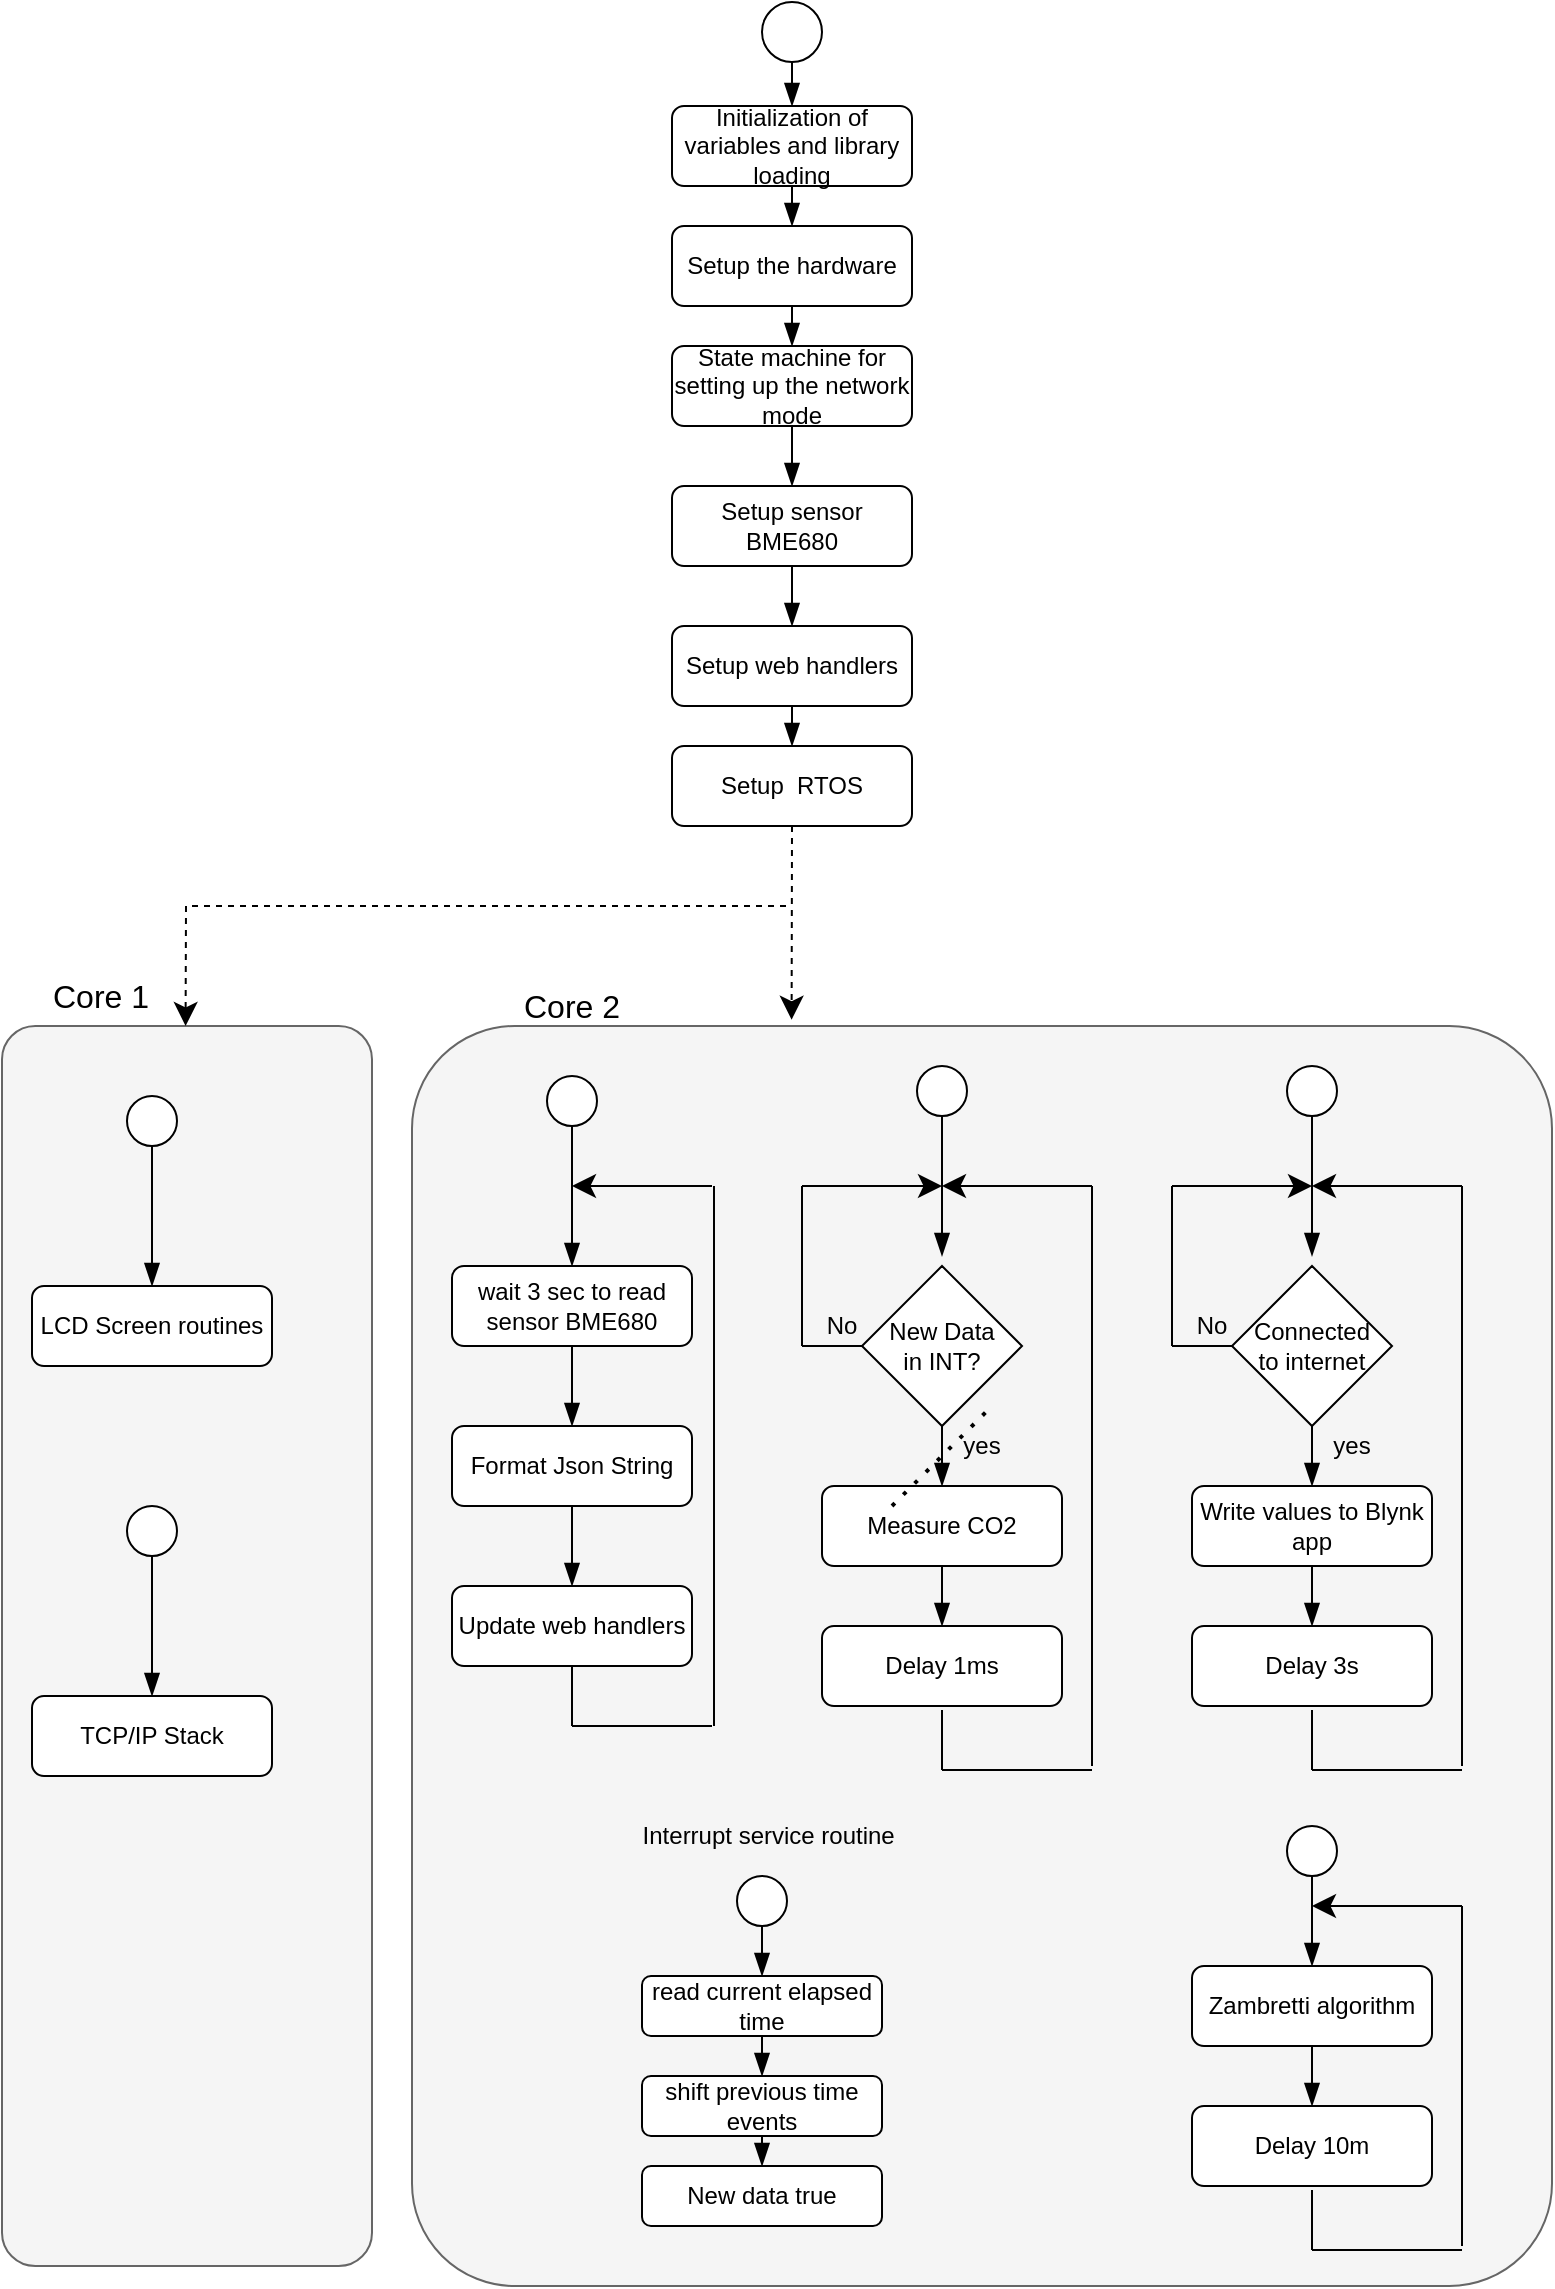 <mxfile version="15.3.5" type="github">
  <diagram id="C5RBs43oDa-KdzZeNtuy" name="Page-1">
    <mxGraphModel dx="1123" dy="806" grid="1" gridSize="10" guides="1" tooltips="1" connect="1" arrows="1" fold="1" page="1" pageScale="1" pageWidth="827" pageHeight="1169" math="0" shadow="0">
      <root>
        <mxCell id="WIyWlLk6GJQsqaUBKTNV-0" />
        <mxCell id="WIyWlLk6GJQsqaUBKTNV-1" parent="WIyWlLk6GJQsqaUBKTNV-0" />
        <mxCell id="EQXcfQxHYkZsWL_X4ANx-101" value="" style="rounded=1;whiteSpace=wrap;html=1;hachureGap=4;pointerEvents=0;fillColor=#f5f5f5;strokeColor=#666666;fontColor=#333333;arcSize=9;" vertex="1" parent="WIyWlLk6GJQsqaUBKTNV-1">
          <mxGeometry x="25" y="520" width="185" height="620" as="geometry" />
        </mxCell>
        <mxCell id="EQXcfQxHYkZsWL_X4ANx-100" value="" style="rounded=1;whiteSpace=wrap;html=1;hachureGap=4;pointerEvents=0;fillColor=#f5f5f5;strokeColor=#666666;fontColor=#333333;arcSize=9;" vertex="1" parent="WIyWlLk6GJQsqaUBKTNV-1">
          <mxGeometry x="230" y="520" width="570" height="630" as="geometry" />
        </mxCell>
        <mxCell id="EQXcfQxHYkZsWL_X4ANx-2" style="edgeStyle=none;curved=1;rounded=0;orthogonalLoop=1;jettySize=auto;html=1;entryX=0.5;entryY=0;entryDx=0;entryDy=0;endArrow=blockThin;startSize=14;endSize=9;sourcePerimeterSpacing=-1;targetPerimeterSpacing=0;endFill=1;" edge="1" parent="WIyWlLk6GJQsqaUBKTNV-1" source="EQXcfQxHYkZsWL_X4ANx-0" target="EQXcfQxHYkZsWL_X4ANx-1">
          <mxGeometry relative="1" as="geometry" />
        </mxCell>
        <mxCell id="EQXcfQxHYkZsWL_X4ANx-0" value="" style="ellipse;whiteSpace=wrap;html=1;aspect=fixed;hachureGap=4;pointerEvents=0;" vertex="1" parent="WIyWlLk6GJQsqaUBKTNV-1">
          <mxGeometry x="405" y="8" width="30" height="30" as="geometry" />
        </mxCell>
        <mxCell id="EQXcfQxHYkZsWL_X4ANx-9" style="edgeStyle=none;curved=1;rounded=0;orthogonalLoop=1;jettySize=auto;html=1;entryX=0.5;entryY=0;entryDx=0;entryDy=0;endArrow=blockThin;endFill=1;startSize=14;endSize=9;sourcePerimeterSpacing=-1;targetPerimeterSpacing=0;" edge="1" parent="WIyWlLk6GJQsqaUBKTNV-1" source="EQXcfQxHYkZsWL_X4ANx-1" target="EQXcfQxHYkZsWL_X4ANx-3">
          <mxGeometry relative="1" as="geometry" />
        </mxCell>
        <mxCell id="EQXcfQxHYkZsWL_X4ANx-1" value="Initialization of variables and library loading" style="rounded=1;whiteSpace=wrap;html=1;hachureGap=4;pointerEvents=0;" vertex="1" parent="WIyWlLk6GJQsqaUBKTNV-1">
          <mxGeometry x="360" y="60" width="120" height="40" as="geometry" />
        </mxCell>
        <mxCell id="EQXcfQxHYkZsWL_X4ANx-10" style="edgeStyle=none;curved=1;rounded=0;orthogonalLoop=1;jettySize=auto;html=1;entryX=0.5;entryY=0;entryDx=0;entryDy=0;endArrow=blockThin;endFill=1;startSize=14;endSize=9;sourcePerimeterSpacing=-1;targetPerimeterSpacing=0;" edge="1" parent="WIyWlLk6GJQsqaUBKTNV-1" source="EQXcfQxHYkZsWL_X4ANx-3" target="EQXcfQxHYkZsWL_X4ANx-4">
          <mxGeometry relative="1" as="geometry" />
        </mxCell>
        <mxCell id="EQXcfQxHYkZsWL_X4ANx-3" value="Setup the hardware" style="rounded=1;whiteSpace=wrap;html=1;hachureGap=4;pointerEvents=0;" vertex="1" parent="WIyWlLk6GJQsqaUBKTNV-1">
          <mxGeometry x="360" y="120" width="120" height="40" as="geometry" />
        </mxCell>
        <mxCell id="EQXcfQxHYkZsWL_X4ANx-11" style="edgeStyle=none;curved=1;rounded=0;orthogonalLoop=1;jettySize=auto;html=1;endArrow=blockThin;endFill=1;startSize=14;endSize=9;sourcePerimeterSpacing=-1;targetPerimeterSpacing=0;" edge="1" parent="WIyWlLk6GJQsqaUBKTNV-1" source="EQXcfQxHYkZsWL_X4ANx-4" target="EQXcfQxHYkZsWL_X4ANx-5">
          <mxGeometry relative="1" as="geometry" />
        </mxCell>
        <mxCell id="EQXcfQxHYkZsWL_X4ANx-4" value="State machine for setting up the network mode" style="rounded=1;whiteSpace=wrap;html=1;hachureGap=4;pointerEvents=0;" vertex="1" parent="WIyWlLk6GJQsqaUBKTNV-1">
          <mxGeometry x="360" y="180" width="120" height="40" as="geometry" />
        </mxCell>
        <mxCell id="EQXcfQxHYkZsWL_X4ANx-12" style="edgeStyle=none;curved=1;rounded=0;orthogonalLoop=1;jettySize=auto;html=1;entryX=0.5;entryY=0;entryDx=0;entryDy=0;endArrow=blockThin;endFill=1;startSize=14;endSize=9;sourcePerimeterSpacing=-1;targetPerimeterSpacing=0;" edge="1" parent="WIyWlLk6GJQsqaUBKTNV-1" source="EQXcfQxHYkZsWL_X4ANx-5" target="EQXcfQxHYkZsWL_X4ANx-6">
          <mxGeometry relative="1" as="geometry" />
        </mxCell>
        <mxCell id="EQXcfQxHYkZsWL_X4ANx-5" value="Setup sensor BME680" style="rounded=1;whiteSpace=wrap;html=1;hachureGap=4;pointerEvents=0;" vertex="1" parent="WIyWlLk6GJQsqaUBKTNV-1">
          <mxGeometry x="360" y="250" width="120" height="40" as="geometry" />
        </mxCell>
        <mxCell id="EQXcfQxHYkZsWL_X4ANx-13" style="edgeStyle=none;curved=1;rounded=0;orthogonalLoop=1;jettySize=auto;html=1;endArrow=blockThin;endFill=1;startSize=14;endSize=9;sourcePerimeterSpacing=-1;targetPerimeterSpacing=0;" edge="1" parent="WIyWlLk6GJQsqaUBKTNV-1" source="EQXcfQxHYkZsWL_X4ANx-6" target="EQXcfQxHYkZsWL_X4ANx-7">
          <mxGeometry relative="1" as="geometry" />
        </mxCell>
        <mxCell id="EQXcfQxHYkZsWL_X4ANx-6" value="Setup web handlers" style="rounded=1;whiteSpace=wrap;html=1;hachureGap=4;pointerEvents=0;" vertex="1" parent="WIyWlLk6GJQsqaUBKTNV-1">
          <mxGeometry x="360" y="320" width="120" height="40" as="geometry" />
        </mxCell>
        <mxCell id="EQXcfQxHYkZsWL_X4ANx-7" value="Setup &amp;nbsp;RTOS" style="rounded=1;whiteSpace=wrap;html=1;hachureGap=4;pointerEvents=0;" vertex="1" parent="WIyWlLk6GJQsqaUBKTNV-1">
          <mxGeometry x="360" y="380" width="120" height="40" as="geometry" />
        </mxCell>
        <mxCell id="EQXcfQxHYkZsWL_X4ANx-16" style="edgeStyle=none;curved=1;rounded=0;orthogonalLoop=1;jettySize=auto;html=1;entryX=0.5;entryY=0;entryDx=0;entryDy=0;endArrow=blockThin;endFill=1;startSize=14;endSize=9;sourcePerimeterSpacing=-1;targetPerimeterSpacing=0;" edge="1" parent="WIyWlLk6GJQsqaUBKTNV-1" source="EQXcfQxHYkZsWL_X4ANx-14" target="EQXcfQxHYkZsWL_X4ANx-15">
          <mxGeometry relative="1" as="geometry" />
        </mxCell>
        <mxCell id="EQXcfQxHYkZsWL_X4ANx-14" value="" style="ellipse;whiteSpace=wrap;html=1;aspect=fixed;hachureGap=4;pointerEvents=0;" vertex="1" parent="WIyWlLk6GJQsqaUBKTNV-1">
          <mxGeometry x="87.5" y="555" width="25" height="25" as="geometry" />
        </mxCell>
        <mxCell id="EQXcfQxHYkZsWL_X4ANx-15" value="LCD Screen routines" style="rounded=1;whiteSpace=wrap;html=1;hachureGap=4;pointerEvents=0;" vertex="1" parent="WIyWlLk6GJQsqaUBKTNV-1">
          <mxGeometry x="40" y="650" width="120" height="40" as="geometry" />
        </mxCell>
        <mxCell id="EQXcfQxHYkZsWL_X4ANx-22" style="edgeStyle=none;curved=1;rounded=0;orthogonalLoop=1;jettySize=auto;html=1;entryX=0.5;entryY=0;entryDx=0;entryDy=0;endArrow=blockThin;endFill=1;startSize=14;endSize=9;sourcePerimeterSpacing=-1;targetPerimeterSpacing=0;" edge="1" parent="WIyWlLk6GJQsqaUBKTNV-1" source="EQXcfQxHYkZsWL_X4ANx-23" target="EQXcfQxHYkZsWL_X4ANx-24">
          <mxGeometry relative="1" as="geometry" />
        </mxCell>
        <mxCell id="EQXcfQxHYkZsWL_X4ANx-23" value="" style="ellipse;whiteSpace=wrap;html=1;aspect=fixed;hachureGap=4;pointerEvents=0;" vertex="1" parent="WIyWlLk6GJQsqaUBKTNV-1">
          <mxGeometry x="297.5" y="545" width="25" height="25" as="geometry" />
        </mxCell>
        <mxCell id="EQXcfQxHYkZsWL_X4ANx-27" style="edgeStyle=none;curved=1;rounded=0;orthogonalLoop=1;jettySize=auto;html=1;entryX=0.5;entryY=0;entryDx=0;entryDy=0;endArrow=blockThin;endFill=1;startSize=14;endSize=9;sourcePerimeterSpacing=-1;targetPerimeterSpacing=0;" edge="1" parent="WIyWlLk6GJQsqaUBKTNV-1" source="EQXcfQxHYkZsWL_X4ANx-24" target="EQXcfQxHYkZsWL_X4ANx-26">
          <mxGeometry relative="1" as="geometry" />
        </mxCell>
        <mxCell id="EQXcfQxHYkZsWL_X4ANx-24" value="wait 3 sec to read sensor BME680" style="rounded=1;whiteSpace=wrap;html=1;hachureGap=4;pointerEvents=0;" vertex="1" parent="WIyWlLk6GJQsqaUBKTNV-1">
          <mxGeometry x="250" y="640" width="120" height="40" as="geometry" />
        </mxCell>
        <mxCell id="EQXcfQxHYkZsWL_X4ANx-29" style="edgeStyle=none;curved=1;rounded=0;orthogonalLoop=1;jettySize=auto;html=1;entryX=0.5;entryY=0;entryDx=0;entryDy=0;endArrow=blockThin;endFill=1;startSize=14;endSize=9;sourcePerimeterSpacing=-1;targetPerimeterSpacing=0;" edge="1" parent="WIyWlLk6GJQsqaUBKTNV-1" source="EQXcfQxHYkZsWL_X4ANx-26" target="EQXcfQxHYkZsWL_X4ANx-28">
          <mxGeometry relative="1" as="geometry" />
        </mxCell>
        <mxCell id="EQXcfQxHYkZsWL_X4ANx-26" value="Format Json String" style="rounded=1;whiteSpace=wrap;html=1;hachureGap=4;pointerEvents=0;" vertex="1" parent="WIyWlLk6GJQsqaUBKTNV-1">
          <mxGeometry x="250" y="720" width="120" height="40" as="geometry" />
        </mxCell>
        <mxCell id="EQXcfQxHYkZsWL_X4ANx-28" value="Update web handlers" style="rounded=1;whiteSpace=wrap;html=1;hachureGap=4;pointerEvents=0;" vertex="1" parent="WIyWlLk6GJQsqaUBKTNV-1">
          <mxGeometry x="250" y="800" width="120" height="40" as="geometry" />
        </mxCell>
        <mxCell id="EQXcfQxHYkZsWL_X4ANx-32" value="" style="endArrow=none;html=1;startSize=14;endSize=9;sourcePerimeterSpacing=-1;targetPerimeterSpacing=0;" edge="1" parent="WIyWlLk6GJQsqaUBKTNV-1">
          <mxGeometry width="50" height="50" relative="1" as="geometry">
            <mxPoint x="310" y="870" as="sourcePoint" />
            <mxPoint x="310" y="840" as="targetPoint" />
          </mxGeometry>
        </mxCell>
        <mxCell id="EQXcfQxHYkZsWL_X4ANx-34" value="" style="endArrow=none;html=1;startSize=14;endSize=9;sourcePerimeterSpacing=-1;targetPerimeterSpacing=0;" edge="1" parent="WIyWlLk6GJQsqaUBKTNV-1">
          <mxGeometry width="50" height="50" relative="1" as="geometry">
            <mxPoint x="310" y="870" as="sourcePoint" />
            <mxPoint x="380" y="870" as="targetPoint" />
          </mxGeometry>
        </mxCell>
        <mxCell id="EQXcfQxHYkZsWL_X4ANx-35" value="" style="endArrow=classic;html=1;startSize=14;endSize=9;sourcePerimeterSpacing=-1;targetPerimeterSpacing=0;" edge="1" parent="WIyWlLk6GJQsqaUBKTNV-1">
          <mxGeometry width="50" height="50" relative="1" as="geometry">
            <mxPoint x="380" y="600" as="sourcePoint" />
            <mxPoint x="310" y="600" as="targetPoint" />
          </mxGeometry>
        </mxCell>
        <mxCell id="EQXcfQxHYkZsWL_X4ANx-36" value="" style="endArrow=none;html=1;startSize=14;endSize=9;sourcePerimeterSpacing=-1;targetPerimeterSpacing=0;" edge="1" parent="WIyWlLk6GJQsqaUBKTNV-1">
          <mxGeometry width="50" height="50" relative="1" as="geometry">
            <mxPoint x="381" y="870" as="sourcePoint" />
            <mxPoint x="381" y="600" as="targetPoint" />
          </mxGeometry>
        </mxCell>
        <mxCell id="EQXcfQxHYkZsWL_X4ANx-37" style="edgeStyle=none;curved=1;rounded=0;orthogonalLoop=1;jettySize=auto;html=1;entryX=0.5;entryY=0;entryDx=0;entryDy=0;endArrow=blockThin;endFill=1;startSize=14;endSize=9;sourcePerimeterSpacing=-1;targetPerimeterSpacing=0;" edge="1" parent="WIyWlLk6GJQsqaUBKTNV-1" source="EQXcfQxHYkZsWL_X4ANx-38">
          <mxGeometry relative="1" as="geometry">
            <mxPoint x="495" y="635" as="targetPoint" />
          </mxGeometry>
        </mxCell>
        <mxCell id="EQXcfQxHYkZsWL_X4ANx-38" value="" style="ellipse;whiteSpace=wrap;html=1;aspect=fixed;hachureGap=4;pointerEvents=0;" vertex="1" parent="WIyWlLk6GJQsqaUBKTNV-1">
          <mxGeometry x="482.5" y="540" width="25" height="25" as="geometry" />
        </mxCell>
        <mxCell id="EQXcfQxHYkZsWL_X4ANx-44" value="" style="endArrow=none;html=1;startSize=14;endSize=9;sourcePerimeterSpacing=-1;targetPerimeterSpacing=0;" edge="1" parent="WIyWlLk6GJQsqaUBKTNV-1">
          <mxGeometry width="50" height="50" relative="1" as="geometry">
            <mxPoint x="495" y="892" as="sourcePoint" />
            <mxPoint x="495" y="862" as="targetPoint" />
          </mxGeometry>
        </mxCell>
        <mxCell id="EQXcfQxHYkZsWL_X4ANx-45" value="" style="endArrow=none;html=1;startSize=14;endSize=9;sourcePerimeterSpacing=-1;targetPerimeterSpacing=0;" edge="1" parent="WIyWlLk6GJQsqaUBKTNV-1">
          <mxGeometry width="50" height="50" relative="1" as="geometry">
            <mxPoint x="495" y="892" as="sourcePoint" />
            <mxPoint x="570" y="892" as="targetPoint" />
          </mxGeometry>
        </mxCell>
        <mxCell id="EQXcfQxHYkZsWL_X4ANx-46" value="" style="endArrow=classic;html=1;startSize=14;endSize=9;sourcePerimeterSpacing=-1;targetPerimeterSpacing=0;" edge="1" parent="WIyWlLk6GJQsqaUBKTNV-1">
          <mxGeometry width="50" height="50" relative="1" as="geometry">
            <mxPoint x="570" y="600" as="sourcePoint" />
            <mxPoint x="495" y="600" as="targetPoint" />
            <Array as="points" />
          </mxGeometry>
        </mxCell>
        <mxCell id="EQXcfQxHYkZsWL_X4ANx-51" style="edgeStyle=none;curved=1;rounded=0;orthogonalLoop=1;jettySize=auto;html=1;entryX=0.5;entryY=0;entryDx=0;entryDy=0;endArrow=blockThin;endFill=1;startSize=14;endSize=9;sourcePerimeterSpacing=-1;targetPerimeterSpacing=0;" edge="1" parent="WIyWlLk6GJQsqaUBKTNV-1" source="EQXcfQxHYkZsWL_X4ANx-48" target="EQXcfQxHYkZsWL_X4ANx-50">
          <mxGeometry relative="1" as="geometry" />
        </mxCell>
        <mxCell id="EQXcfQxHYkZsWL_X4ANx-48" value="New Data &lt;br&gt;in INT?" style="rhombus;whiteSpace=wrap;html=1;hachureGap=4;pointerEvents=0;" vertex="1" parent="WIyWlLk6GJQsqaUBKTNV-1">
          <mxGeometry x="455" y="640" width="80" height="80" as="geometry" />
        </mxCell>
        <mxCell id="EQXcfQxHYkZsWL_X4ANx-54" style="edgeStyle=none;curved=1;rounded=0;orthogonalLoop=1;jettySize=auto;html=1;entryX=0.5;entryY=0;entryDx=0;entryDy=0;endArrow=blockThin;endFill=1;startSize=14;endSize=9;sourcePerimeterSpacing=-1;targetPerimeterSpacing=0;" edge="1" parent="WIyWlLk6GJQsqaUBKTNV-1" source="EQXcfQxHYkZsWL_X4ANx-50" target="EQXcfQxHYkZsWL_X4ANx-53">
          <mxGeometry relative="1" as="geometry" />
        </mxCell>
        <mxCell id="EQXcfQxHYkZsWL_X4ANx-50" value="Measure CO2" style="rounded=1;whiteSpace=wrap;html=1;hachureGap=4;pointerEvents=0;" vertex="1" parent="WIyWlLk6GJQsqaUBKTNV-1">
          <mxGeometry x="435" y="750" width="120" height="40" as="geometry" />
        </mxCell>
        <mxCell id="EQXcfQxHYkZsWL_X4ANx-53" value="Delay 1ms" style="rounded=1;whiteSpace=wrap;html=1;hachureGap=4;pointerEvents=0;" vertex="1" parent="WIyWlLk6GJQsqaUBKTNV-1">
          <mxGeometry x="435" y="820" width="120" height="40" as="geometry" />
        </mxCell>
        <mxCell id="EQXcfQxHYkZsWL_X4ANx-55" value="" style="endArrow=none;html=1;startSize=14;endSize=9;sourcePerimeterSpacing=-1;targetPerimeterSpacing=0;" edge="1" parent="WIyWlLk6GJQsqaUBKTNV-1">
          <mxGeometry width="50" height="50" relative="1" as="geometry">
            <mxPoint x="425" y="680" as="sourcePoint" />
            <mxPoint x="455" y="680" as="targetPoint" />
          </mxGeometry>
        </mxCell>
        <mxCell id="EQXcfQxHYkZsWL_X4ANx-56" value="" style="endArrow=none;html=1;startSize=14;endSize=9;sourcePerimeterSpacing=-1;targetPerimeterSpacing=0;" edge="1" parent="WIyWlLk6GJQsqaUBKTNV-1">
          <mxGeometry width="50" height="50" relative="1" as="geometry">
            <mxPoint x="425" y="680" as="sourcePoint" />
            <mxPoint x="425" y="600" as="targetPoint" />
          </mxGeometry>
        </mxCell>
        <mxCell id="EQXcfQxHYkZsWL_X4ANx-57" value="" style="endArrow=classic;html=1;startSize=14;endSize=9;sourcePerimeterSpacing=-1;targetPerimeterSpacing=0;" edge="1" parent="WIyWlLk6GJQsqaUBKTNV-1">
          <mxGeometry width="50" height="50" relative="1" as="geometry">
            <mxPoint x="425" y="600" as="sourcePoint" />
            <mxPoint x="495" y="600" as="targetPoint" />
          </mxGeometry>
        </mxCell>
        <mxCell id="EQXcfQxHYkZsWL_X4ANx-58" value="yes" style="text;html=1;strokeColor=none;fillColor=none;align=center;verticalAlign=middle;whiteSpace=wrap;rounded=0;hachureGap=4;pointerEvents=0;" vertex="1" parent="WIyWlLk6GJQsqaUBKTNV-1">
          <mxGeometry x="495" y="720" width="40" height="20" as="geometry" />
        </mxCell>
        <mxCell id="EQXcfQxHYkZsWL_X4ANx-59" value="No" style="text;html=1;strokeColor=none;fillColor=none;align=center;verticalAlign=middle;whiteSpace=wrap;rounded=0;hachureGap=4;pointerEvents=0;" vertex="1" parent="WIyWlLk6GJQsqaUBKTNV-1">
          <mxGeometry x="425" y="660" width="40" height="20" as="geometry" />
        </mxCell>
        <mxCell id="EQXcfQxHYkZsWL_X4ANx-60" value="" style="endArrow=none;html=1;startSize=14;endSize=9;sourcePerimeterSpacing=-1;targetPerimeterSpacing=0;" edge="1" parent="WIyWlLk6GJQsqaUBKTNV-1">
          <mxGeometry width="50" height="50" relative="1" as="geometry">
            <mxPoint x="570" y="890" as="sourcePoint" />
            <mxPoint x="570" y="600" as="targetPoint" />
          </mxGeometry>
        </mxCell>
        <mxCell id="EQXcfQxHYkZsWL_X4ANx-61" style="edgeStyle=none;curved=1;rounded=0;orthogonalLoop=1;jettySize=auto;html=1;entryX=0.5;entryY=0;entryDx=0;entryDy=0;endArrow=blockThin;endFill=1;startSize=14;endSize=9;sourcePerimeterSpacing=-1;targetPerimeterSpacing=0;" edge="1" parent="WIyWlLk6GJQsqaUBKTNV-1" source="EQXcfQxHYkZsWL_X4ANx-62">
          <mxGeometry relative="1" as="geometry">
            <mxPoint x="680" y="635" as="targetPoint" />
          </mxGeometry>
        </mxCell>
        <mxCell id="EQXcfQxHYkZsWL_X4ANx-62" value="" style="ellipse;whiteSpace=wrap;html=1;aspect=fixed;hachureGap=4;pointerEvents=0;" vertex="1" parent="WIyWlLk6GJQsqaUBKTNV-1">
          <mxGeometry x="667.5" y="540" width="25" height="25" as="geometry" />
        </mxCell>
        <mxCell id="EQXcfQxHYkZsWL_X4ANx-63" value="" style="endArrow=none;html=1;startSize=14;endSize=9;sourcePerimeterSpacing=-1;targetPerimeterSpacing=0;" edge="1" parent="WIyWlLk6GJQsqaUBKTNV-1">
          <mxGeometry width="50" height="50" relative="1" as="geometry">
            <mxPoint x="680" y="892" as="sourcePoint" />
            <mxPoint x="680" y="862" as="targetPoint" />
          </mxGeometry>
        </mxCell>
        <mxCell id="EQXcfQxHYkZsWL_X4ANx-64" value="" style="endArrow=none;html=1;startSize=14;endSize=9;sourcePerimeterSpacing=-1;targetPerimeterSpacing=0;" edge="1" parent="WIyWlLk6GJQsqaUBKTNV-1">
          <mxGeometry width="50" height="50" relative="1" as="geometry">
            <mxPoint x="680" y="892" as="sourcePoint" />
            <mxPoint x="755" y="892" as="targetPoint" />
          </mxGeometry>
        </mxCell>
        <mxCell id="EQXcfQxHYkZsWL_X4ANx-65" value="" style="endArrow=classic;html=1;startSize=14;endSize=9;sourcePerimeterSpacing=-1;targetPerimeterSpacing=0;" edge="1" parent="WIyWlLk6GJQsqaUBKTNV-1">
          <mxGeometry width="50" height="50" relative="1" as="geometry">
            <mxPoint x="755" y="600" as="sourcePoint" />
            <mxPoint x="680" y="600" as="targetPoint" />
            <Array as="points" />
          </mxGeometry>
        </mxCell>
        <mxCell id="EQXcfQxHYkZsWL_X4ANx-66" style="edgeStyle=none;curved=1;rounded=0;orthogonalLoop=1;jettySize=auto;html=1;entryX=0.5;entryY=0;entryDx=0;entryDy=0;endArrow=blockThin;endFill=1;startSize=14;endSize=9;sourcePerimeterSpacing=-1;targetPerimeterSpacing=0;" edge="1" parent="WIyWlLk6GJQsqaUBKTNV-1" source="EQXcfQxHYkZsWL_X4ANx-67" target="EQXcfQxHYkZsWL_X4ANx-69">
          <mxGeometry relative="1" as="geometry" />
        </mxCell>
        <mxCell id="EQXcfQxHYkZsWL_X4ANx-67" value="Connected&lt;br&gt;to internet" style="rhombus;whiteSpace=wrap;html=1;hachureGap=4;pointerEvents=0;" vertex="1" parent="WIyWlLk6GJQsqaUBKTNV-1">
          <mxGeometry x="640" y="640" width="80" height="80" as="geometry" />
        </mxCell>
        <mxCell id="EQXcfQxHYkZsWL_X4ANx-68" style="edgeStyle=none;curved=1;rounded=0;orthogonalLoop=1;jettySize=auto;html=1;entryX=0.5;entryY=0;entryDx=0;entryDy=0;endArrow=blockThin;endFill=1;startSize=14;endSize=9;sourcePerimeterSpacing=-1;targetPerimeterSpacing=0;" edge="1" parent="WIyWlLk6GJQsqaUBKTNV-1" source="EQXcfQxHYkZsWL_X4ANx-69" target="EQXcfQxHYkZsWL_X4ANx-70">
          <mxGeometry relative="1" as="geometry" />
        </mxCell>
        <mxCell id="EQXcfQxHYkZsWL_X4ANx-69" value="Write values to Blynk app" style="rounded=1;whiteSpace=wrap;html=1;hachureGap=4;pointerEvents=0;" vertex="1" parent="WIyWlLk6GJQsqaUBKTNV-1">
          <mxGeometry x="620" y="750" width="120" height="40" as="geometry" />
        </mxCell>
        <mxCell id="EQXcfQxHYkZsWL_X4ANx-70" value="Delay 3s" style="rounded=1;whiteSpace=wrap;html=1;hachureGap=4;pointerEvents=0;" vertex="1" parent="WIyWlLk6GJQsqaUBKTNV-1">
          <mxGeometry x="620" y="820" width="120" height="40" as="geometry" />
        </mxCell>
        <mxCell id="EQXcfQxHYkZsWL_X4ANx-71" value="" style="endArrow=none;html=1;startSize=14;endSize=9;sourcePerimeterSpacing=-1;targetPerimeterSpacing=0;" edge="1" parent="WIyWlLk6GJQsqaUBKTNV-1">
          <mxGeometry width="50" height="50" relative="1" as="geometry">
            <mxPoint x="610" y="680" as="sourcePoint" />
            <mxPoint x="640" y="680" as="targetPoint" />
          </mxGeometry>
        </mxCell>
        <mxCell id="EQXcfQxHYkZsWL_X4ANx-72" value="" style="endArrow=none;html=1;startSize=14;endSize=9;sourcePerimeterSpacing=-1;targetPerimeterSpacing=0;" edge="1" parent="WIyWlLk6GJQsqaUBKTNV-1">
          <mxGeometry width="50" height="50" relative="1" as="geometry">
            <mxPoint x="610" y="680" as="sourcePoint" />
            <mxPoint x="610" y="600" as="targetPoint" />
          </mxGeometry>
        </mxCell>
        <mxCell id="EQXcfQxHYkZsWL_X4ANx-73" value="" style="endArrow=classic;html=1;startSize=14;endSize=9;sourcePerimeterSpacing=-1;targetPerimeterSpacing=0;" edge="1" parent="WIyWlLk6GJQsqaUBKTNV-1">
          <mxGeometry width="50" height="50" relative="1" as="geometry">
            <mxPoint x="610" y="600" as="sourcePoint" />
            <mxPoint x="680" y="600" as="targetPoint" />
          </mxGeometry>
        </mxCell>
        <mxCell id="EQXcfQxHYkZsWL_X4ANx-74" value="yes" style="text;html=1;strokeColor=none;fillColor=none;align=center;verticalAlign=middle;whiteSpace=wrap;rounded=0;hachureGap=4;pointerEvents=0;" vertex="1" parent="WIyWlLk6GJQsqaUBKTNV-1">
          <mxGeometry x="680" y="720" width="40" height="20" as="geometry" />
        </mxCell>
        <mxCell id="EQXcfQxHYkZsWL_X4ANx-75" value="No" style="text;html=1;strokeColor=none;fillColor=none;align=center;verticalAlign=middle;whiteSpace=wrap;rounded=0;hachureGap=4;pointerEvents=0;" vertex="1" parent="WIyWlLk6GJQsqaUBKTNV-1">
          <mxGeometry x="610" y="660" width="40" height="20" as="geometry" />
        </mxCell>
        <mxCell id="EQXcfQxHYkZsWL_X4ANx-76" value="" style="endArrow=none;html=1;startSize=14;endSize=9;sourcePerimeterSpacing=-1;targetPerimeterSpacing=0;" edge="1" parent="WIyWlLk6GJQsqaUBKTNV-1">
          <mxGeometry width="50" height="50" relative="1" as="geometry">
            <mxPoint x="755" y="890" as="sourcePoint" />
            <mxPoint x="755" y="600" as="targetPoint" />
          </mxGeometry>
        </mxCell>
        <mxCell id="EQXcfQxHYkZsWL_X4ANx-96" style="edgeStyle=none;curved=1;rounded=0;orthogonalLoop=1;jettySize=auto;html=1;entryX=0.5;entryY=0;entryDx=0;entryDy=0;endArrow=blockThin;endFill=1;startSize=14;endSize=9;sourcePerimeterSpacing=-1;targetPerimeterSpacing=0;" edge="1" parent="WIyWlLk6GJQsqaUBKTNV-1" source="EQXcfQxHYkZsWL_X4ANx-81" target="EQXcfQxHYkZsWL_X4ANx-88">
          <mxGeometry relative="1" as="geometry" />
        </mxCell>
        <mxCell id="EQXcfQxHYkZsWL_X4ANx-81" value="" style="ellipse;whiteSpace=wrap;html=1;aspect=fixed;hachureGap=4;pointerEvents=0;" vertex="1" parent="WIyWlLk6GJQsqaUBKTNV-1">
          <mxGeometry x="667.5" y="920" width="25" height="25" as="geometry" />
        </mxCell>
        <mxCell id="EQXcfQxHYkZsWL_X4ANx-82" value="" style="endArrow=none;html=1;startSize=14;endSize=9;sourcePerimeterSpacing=-1;targetPerimeterSpacing=0;" edge="1" parent="WIyWlLk6GJQsqaUBKTNV-1">
          <mxGeometry width="50" height="50" relative="1" as="geometry">
            <mxPoint x="680" y="1132" as="sourcePoint" />
            <mxPoint x="680" y="1102" as="targetPoint" />
          </mxGeometry>
        </mxCell>
        <mxCell id="EQXcfQxHYkZsWL_X4ANx-83" value="" style="endArrow=none;html=1;startSize=14;endSize=9;sourcePerimeterSpacing=-1;targetPerimeterSpacing=0;" edge="1" parent="WIyWlLk6GJQsqaUBKTNV-1">
          <mxGeometry width="50" height="50" relative="1" as="geometry">
            <mxPoint x="680" y="1132" as="sourcePoint" />
            <mxPoint x="755" y="1132" as="targetPoint" />
          </mxGeometry>
        </mxCell>
        <mxCell id="EQXcfQxHYkZsWL_X4ANx-84" value="" style="endArrow=classic;html=1;startSize=14;endSize=9;sourcePerimeterSpacing=-1;targetPerimeterSpacing=0;" edge="1" parent="WIyWlLk6GJQsqaUBKTNV-1">
          <mxGeometry width="50" height="50" relative="1" as="geometry">
            <mxPoint x="755" y="960" as="sourcePoint" />
            <mxPoint x="680" y="960" as="targetPoint" />
            <Array as="points" />
          </mxGeometry>
        </mxCell>
        <mxCell id="EQXcfQxHYkZsWL_X4ANx-87" style="edgeStyle=none;curved=1;rounded=0;orthogonalLoop=1;jettySize=auto;html=1;entryX=0.5;entryY=0;entryDx=0;entryDy=0;endArrow=blockThin;endFill=1;startSize=14;endSize=9;sourcePerimeterSpacing=-1;targetPerimeterSpacing=0;" edge="1" parent="WIyWlLk6GJQsqaUBKTNV-1" source="EQXcfQxHYkZsWL_X4ANx-88" target="EQXcfQxHYkZsWL_X4ANx-89">
          <mxGeometry relative="1" as="geometry" />
        </mxCell>
        <mxCell id="EQXcfQxHYkZsWL_X4ANx-88" value="Zambretti algorithm" style="rounded=1;whiteSpace=wrap;html=1;hachureGap=4;pointerEvents=0;" vertex="1" parent="WIyWlLk6GJQsqaUBKTNV-1">
          <mxGeometry x="620" y="990" width="120" height="40" as="geometry" />
        </mxCell>
        <mxCell id="EQXcfQxHYkZsWL_X4ANx-89" value="Delay 10m" style="rounded=1;whiteSpace=wrap;html=1;hachureGap=4;pointerEvents=0;" vertex="1" parent="WIyWlLk6GJQsqaUBKTNV-1">
          <mxGeometry x="620" y="1060" width="120" height="40" as="geometry" />
        </mxCell>
        <mxCell id="EQXcfQxHYkZsWL_X4ANx-95" value="" style="endArrow=none;html=1;startSize=14;endSize=9;sourcePerimeterSpacing=-1;targetPerimeterSpacing=0;" edge="1" parent="WIyWlLk6GJQsqaUBKTNV-1">
          <mxGeometry width="50" height="50" relative="1" as="geometry">
            <mxPoint x="755" y="1130" as="sourcePoint" />
            <mxPoint x="755" y="960" as="targetPoint" />
          </mxGeometry>
        </mxCell>
        <mxCell id="EQXcfQxHYkZsWL_X4ANx-97" style="edgeStyle=none;curved=1;rounded=0;orthogonalLoop=1;jettySize=auto;html=1;entryX=0.5;entryY=0;entryDx=0;entryDy=0;endArrow=blockThin;endFill=1;startSize=14;endSize=9;sourcePerimeterSpacing=-1;targetPerimeterSpacing=0;" edge="1" parent="WIyWlLk6GJQsqaUBKTNV-1" source="EQXcfQxHYkZsWL_X4ANx-98" target="EQXcfQxHYkZsWL_X4ANx-99">
          <mxGeometry relative="1" as="geometry" />
        </mxCell>
        <mxCell id="EQXcfQxHYkZsWL_X4ANx-98" value="" style="ellipse;whiteSpace=wrap;html=1;aspect=fixed;hachureGap=4;pointerEvents=0;" vertex="1" parent="WIyWlLk6GJQsqaUBKTNV-1">
          <mxGeometry x="392.5" y="945" width="25" height="25" as="geometry" />
        </mxCell>
        <mxCell id="EQXcfQxHYkZsWL_X4ANx-103" style="edgeStyle=none;curved=1;rounded=0;orthogonalLoop=1;jettySize=auto;html=1;entryX=0.5;entryY=0;entryDx=0;entryDy=0;endArrow=blockThin;endFill=1;startSize=14;endSize=9;sourcePerimeterSpacing=-1;targetPerimeterSpacing=0;" edge="1" parent="WIyWlLk6GJQsqaUBKTNV-1" source="EQXcfQxHYkZsWL_X4ANx-99" target="EQXcfQxHYkZsWL_X4ANx-102">
          <mxGeometry relative="1" as="geometry" />
        </mxCell>
        <mxCell id="EQXcfQxHYkZsWL_X4ANx-99" value="read current elapsed time" style="rounded=1;whiteSpace=wrap;html=1;hachureGap=4;pointerEvents=0;" vertex="1" parent="WIyWlLk6GJQsqaUBKTNV-1">
          <mxGeometry x="345" y="995" width="120" height="30" as="geometry" />
        </mxCell>
        <mxCell id="EQXcfQxHYkZsWL_X4ANx-105" style="edgeStyle=none;curved=1;rounded=0;orthogonalLoop=1;jettySize=auto;html=1;entryX=0.5;entryY=0;entryDx=0;entryDy=0;endArrow=blockThin;endFill=1;startSize=14;endSize=9;sourcePerimeterSpacing=-1;targetPerimeterSpacing=0;" edge="1" parent="WIyWlLk6GJQsqaUBKTNV-1" source="EQXcfQxHYkZsWL_X4ANx-102" target="EQXcfQxHYkZsWL_X4ANx-104">
          <mxGeometry relative="1" as="geometry" />
        </mxCell>
        <mxCell id="EQXcfQxHYkZsWL_X4ANx-102" value="shift previous time events" style="rounded=1;whiteSpace=wrap;html=1;hachureGap=4;pointerEvents=0;" vertex="1" parent="WIyWlLk6GJQsqaUBKTNV-1">
          <mxGeometry x="345" y="1045" width="120" height="30" as="geometry" />
        </mxCell>
        <mxCell id="EQXcfQxHYkZsWL_X4ANx-104" value="New data true" style="rounded=1;whiteSpace=wrap;html=1;hachureGap=4;pointerEvents=0;" vertex="1" parent="WIyWlLk6GJQsqaUBKTNV-1">
          <mxGeometry x="345" y="1090" width="120" height="30" as="geometry" />
        </mxCell>
        <mxCell id="EQXcfQxHYkZsWL_X4ANx-106" value="Interrupt service routine&amp;nbsp;" style="text;html=1;strokeColor=none;fillColor=none;align=center;verticalAlign=middle;whiteSpace=wrap;rounded=0;hachureGap=4;pointerEvents=0;" vertex="1" parent="WIyWlLk6GJQsqaUBKTNV-1">
          <mxGeometry x="340" y="910" width="140" height="30" as="geometry" />
        </mxCell>
        <mxCell id="EQXcfQxHYkZsWL_X4ANx-107" style="edgeStyle=none;curved=1;rounded=0;orthogonalLoop=1;jettySize=auto;html=1;entryX=0.5;entryY=0;entryDx=0;entryDy=0;endArrow=blockThin;endFill=1;startSize=14;endSize=9;sourcePerimeterSpacing=-1;targetPerimeterSpacing=0;" edge="1" parent="WIyWlLk6GJQsqaUBKTNV-1" source="EQXcfQxHYkZsWL_X4ANx-108" target="EQXcfQxHYkZsWL_X4ANx-109">
          <mxGeometry relative="1" as="geometry" />
        </mxCell>
        <mxCell id="EQXcfQxHYkZsWL_X4ANx-108" value="" style="ellipse;whiteSpace=wrap;html=1;aspect=fixed;hachureGap=4;pointerEvents=0;" vertex="1" parent="WIyWlLk6GJQsqaUBKTNV-1">
          <mxGeometry x="87.5" y="760" width="25" height="25" as="geometry" />
        </mxCell>
        <mxCell id="EQXcfQxHYkZsWL_X4ANx-109" value="TCP/IP Stack" style="rounded=1;whiteSpace=wrap;html=1;hachureGap=4;pointerEvents=0;" vertex="1" parent="WIyWlLk6GJQsqaUBKTNV-1">
          <mxGeometry x="40" y="855" width="120" height="40" as="geometry" />
        </mxCell>
        <mxCell id="EQXcfQxHYkZsWL_X4ANx-110" value="" style="endArrow=classic;html=1;startSize=14;endSize=9;sourcePerimeterSpacing=-1;targetPerimeterSpacing=0;exitX=0.5;exitY=1;exitDx=0;exitDy=0;entryX=0.333;entryY=-0.005;entryDx=0;entryDy=0;entryPerimeter=0;dashed=1;" edge="1" parent="WIyWlLk6GJQsqaUBKTNV-1" source="EQXcfQxHYkZsWL_X4ANx-7" target="EQXcfQxHYkZsWL_X4ANx-100">
          <mxGeometry width="50" height="50" relative="1" as="geometry">
            <mxPoint x="470" y="760" as="sourcePoint" />
            <mxPoint x="520" y="710" as="targetPoint" />
          </mxGeometry>
        </mxCell>
        <mxCell id="EQXcfQxHYkZsWL_X4ANx-111" value="" style="endArrow=classic;html=1;startSize=14;endSize=9;sourcePerimeterSpacing=-1;targetPerimeterSpacing=0;entryX=0.333;entryY=-0.005;entryDx=0;entryDy=0;entryPerimeter=0;dashed=1;" edge="1" parent="WIyWlLk6GJQsqaUBKTNV-1">
          <mxGeometry width="50" height="50" relative="1" as="geometry">
            <mxPoint x="117" y="460" as="sourcePoint" />
            <mxPoint x="116.79" y="520.0" as="targetPoint" />
          </mxGeometry>
        </mxCell>
        <mxCell id="EQXcfQxHYkZsWL_X4ANx-112" value="" style="endArrow=none;dashed=1;html=1;dashPattern=1 3;strokeWidth=2;startSize=14;endSize=9;sourcePerimeterSpacing=-1;targetPerimeterSpacing=0;" edge="1" parent="WIyWlLk6GJQsqaUBKTNV-1">
          <mxGeometry width="50" height="50" relative="1" as="geometry">
            <mxPoint x="470" y="760" as="sourcePoint" />
            <mxPoint x="520" y="710" as="targetPoint" />
          </mxGeometry>
        </mxCell>
        <mxCell id="EQXcfQxHYkZsWL_X4ANx-113" value="" style="endArrow=none;html=1;dashed=1;startSize=14;endSize=9;sourcePerimeterSpacing=-1;targetPerimeterSpacing=0;" edge="1" parent="WIyWlLk6GJQsqaUBKTNV-1">
          <mxGeometry width="50" height="50" relative="1" as="geometry">
            <mxPoint x="120" y="460" as="sourcePoint" />
            <mxPoint x="420" y="460" as="targetPoint" />
          </mxGeometry>
        </mxCell>
        <mxCell id="EQXcfQxHYkZsWL_X4ANx-114" value="&lt;font style=&quot;font-size: 16px&quot;&gt;Core 1&lt;/font&gt;" style="text;html=1;strokeColor=none;fillColor=none;align=center;verticalAlign=middle;whiteSpace=wrap;rounded=0;hachureGap=4;pointerEvents=0;" vertex="1" parent="WIyWlLk6GJQsqaUBKTNV-1">
          <mxGeometry x="47.5" y="490" width="52.5" height="30" as="geometry" />
        </mxCell>
        <mxCell id="EQXcfQxHYkZsWL_X4ANx-115" value="&lt;font style=&quot;font-size: 16px&quot;&gt;Core 2&lt;/font&gt;" style="text;html=1;strokeColor=none;fillColor=none;align=center;verticalAlign=middle;whiteSpace=wrap;rounded=0;hachureGap=4;pointerEvents=0;" vertex="1" parent="WIyWlLk6GJQsqaUBKTNV-1">
          <mxGeometry x="280" y="500" width="60" height="20" as="geometry" />
        </mxCell>
      </root>
    </mxGraphModel>
  </diagram>
</mxfile>
